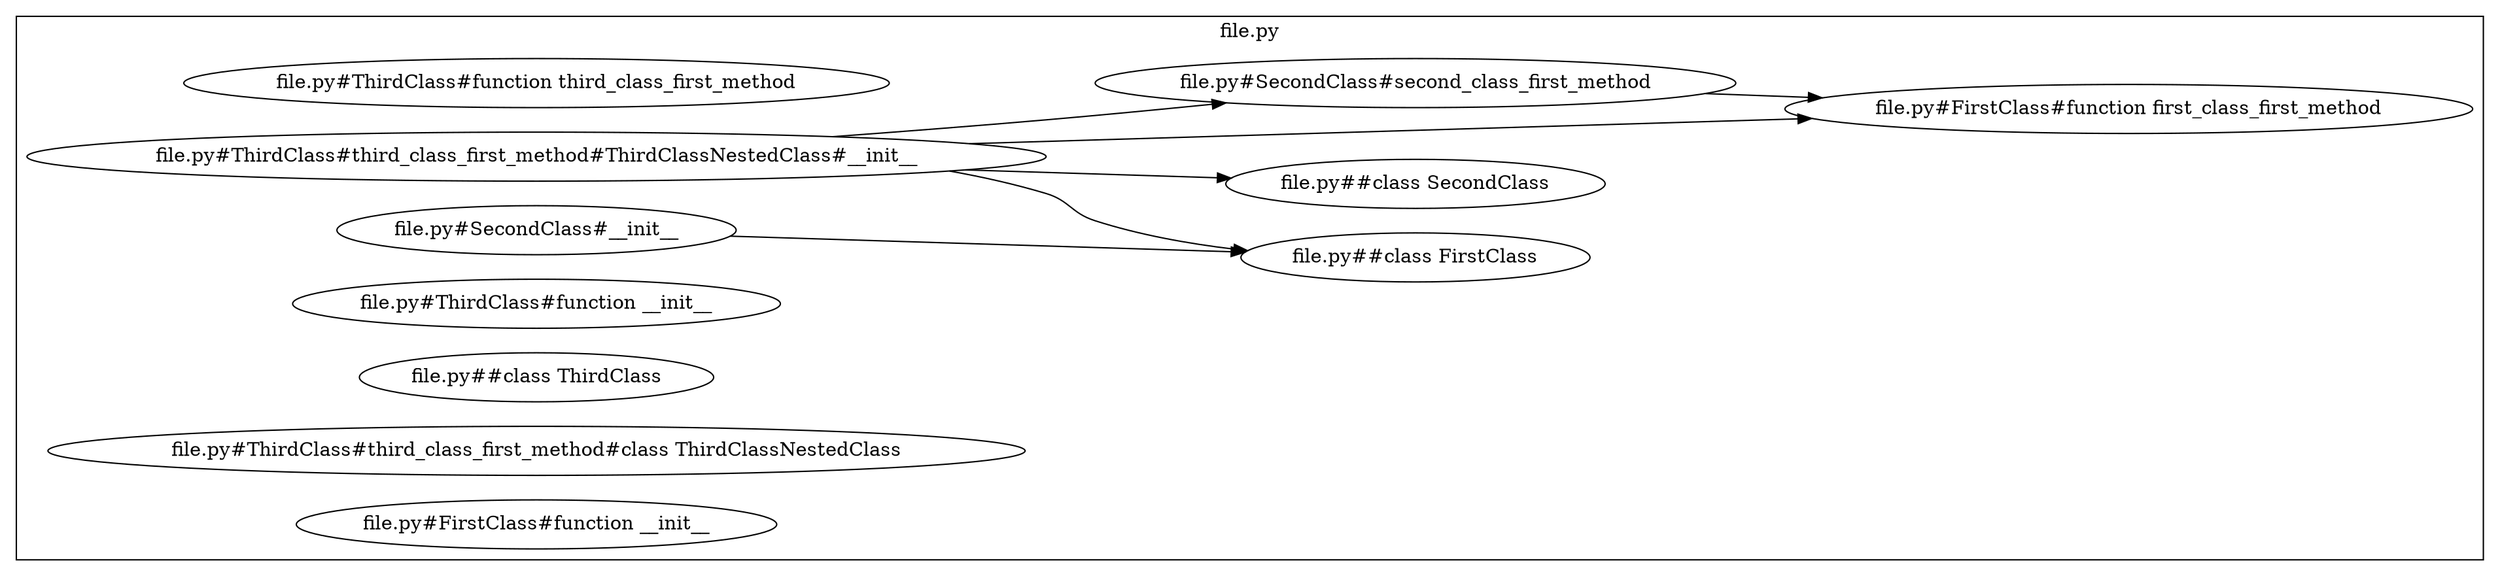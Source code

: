 digraph G {
	graph [rankdir=LR]
	subgraph "cluster_file.py" {
		graph [rankdir=LR]
		graph [label="file.py"]
		"file.py#ThirdClass#third_class_first_method" [label="file.py#ThirdClass#function third_class_first_method"]
		"file.py#ThirdClass#third_class_first_method#ThirdClassNestedClass#__init__" [label="file.py#ThirdClass#third_class_first_method#ThirdClassNestedClass#function __init__"]
		"file.py#SecondClass#__init__" [label="file.py#SecondClass#function __init__"]
		"file.py#ThirdClass#__init__" [label="file.py#ThirdClass#function __init__"]
		"file.py##SecondClass" [label="file.py##class SecondClass"]
		"file.py##ThirdClass" [label="file.py##class ThirdClass"]
		"file.py##FirstClass" [label="file.py##class FirstClass"]
		"file.py#ThirdClass#third_class_first_method#ThirdClassNestedClass" [label="file.py#ThirdClass#third_class_first_method#class ThirdClassNestedClass"]
		"file.py#FirstClass#first_class_first_method" [label="file.py#FirstClass#function first_class_first_method"]
		"file.py#FirstClass#__init__" [label="file.py#FirstClass#function __init__"]
		"file.py#SecondClass#second_class_first_method" [label="file.py#SecondClass#function second_class_first_method"]
		"file.py#SecondClass#second_class_first_method" [label="file.py#SecondClass#second_class_first_method"]
		"file.py#ThirdClass#third_class_first_method#ThirdClassNestedClass#__init__" [label="file.py#ThirdClass#third_class_first_method#ThirdClassNestedClass#__init__"]
		"file.py#ThirdClass#third_class_first_method#ThirdClassNestedClass#__init__" [label="file.py#ThirdClass#third_class_first_method#ThirdClassNestedClass#__init__"]
		"file.py#SecondClass#__init__" [label="file.py#SecondClass#__init__"]
		"file.py#ThirdClass#third_class_first_method#ThirdClassNestedClass#__init__" [label="file.py#ThirdClass#third_class_first_method#ThirdClassNestedClass#__init__"]
		"file.py#ThirdClass#third_class_first_method#ThirdClassNestedClass#__init__" [label="file.py#ThirdClass#third_class_first_method#ThirdClassNestedClass#__init__"]
	}
	"file.py#ThirdClass#third_class_first_method#ThirdClassNestedClass#__init__" -> "file.py#SecondClass#second_class_first_method"
	"file.py#ThirdClass#third_class_first_method#ThirdClassNestedClass#__init__" -> "file.py##SecondClass"
	"file.py#SecondClass#second_class_first_method" -> "file.py#FirstClass#first_class_first_method"
	"file.py#ThirdClass#third_class_first_method#ThirdClassNestedClass#__init__" -> "file.py##FirstClass"
	"file.py#ThirdClass#third_class_first_method#ThirdClassNestedClass#__init__" -> "file.py#FirstClass#first_class_first_method"
	"file.py#SecondClass#__init__" -> "file.py##FirstClass"
}
